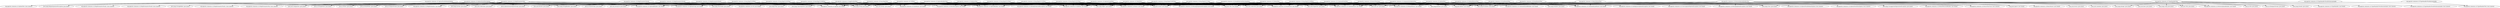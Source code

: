 digraph "test-classes" {
    // Path: java_projects/cleaned_final_projects_decomposed_tests/commons-cli/target/test-classes
   "org.apache.commons.cli.ApplicationTest"           -> "java.io.PrintWriter (java.base)";
   "org.apache.commons.cli.ApplicationTest"           -> "java.io.StringWriter (java.base)";
   "org.apache.commons.cli.ApplicationTest"           -> "java.io.Writer (java.base)";
   "org.apache.commons.cli.ApplicationTest"           -> "java.lang.Exception (java.base)";
   "org.apache.commons.cli.ApplicationTest"           -> "java.lang.Object (java.base)";
   "org.apache.commons.cli.ApplicationTest"           -> "java.lang.String (java.base)";
   "org.apache.commons.cli.ApplicationTest"           -> "java.lang.StringBuilder (java.base)";
   "org.apache.commons.cli.ApplicationTest"           -> "java.lang.System (java.base)";
   "org.apache.commons.cli.ApplicationTest"           -> "org.apache.commons.cli.CommandLine (not found)";
   "org.apache.commons.cli.ApplicationTest"           -> "org.apache.commons.cli.CommandLineParser (not found)";
   "org.apache.commons.cli.ApplicationTest"           -> "org.apache.commons.cli.GnuParser (not found)";
   "org.apache.commons.cli.ApplicationTest"           -> "org.apache.commons.cli.HelpFormatter (not found)";
   "org.apache.commons.cli.ApplicationTest"           -> "org.apache.commons.cli.Option (not found)";
   "org.apache.commons.cli.ApplicationTest"           -> "org.apache.commons.cli.Option$Builder (not found)";
   "org.apache.commons.cli.ApplicationTest"           -> "org.apache.commons.cli.OptionBuilder (not found)";
   "org.apache.commons.cli.ApplicationTest"           -> "org.apache.commons.cli.Options (not found)";
   "org.apache.commons.cli.ApplicationTest"           -> "org.apache.commons.cli.Parser (not found)";
   "org.apache.commons.cli.ApplicationTest"           -> "org.apache.commons.cli.PosixParser (not found)";
   "org.apache.commons.cli.ApplicationTest"           -> "org.junit.Assert (not found)";
   "org.apache.commons.cli.ApplicationTest"           -> "org.junit.Test (not found)";
   "org.apache.commons.cli.ArgumentIsOptionTest"      -> "java.lang.Exception (java.base)";
   "org.apache.commons.cli.ArgumentIsOptionTest"      -> "java.lang.Object (java.base)";
   "org.apache.commons.cli.ArgumentIsOptionTest"      -> "java.lang.String (java.base)";
   "org.apache.commons.cli.ArgumentIsOptionTest"      -> "org.apache.commons.cli.CommandLine (not found)";
   "org.apache.commons.cli.ArgumentIsOptionTest"      -> "org.apache.commons.cli.CommandLineParser (not found)";
   "org.apache.commons.cli.ArgumentIsOptionTest"      -> "org.apache.commons.cli.Options (not found)";
   "org.apache.commons.cli.ArgumentIsOptionTest"      -> "org.apache.commons.cli.PosixParser (not found)";
   "org.apache.commons.cli.ArgumentIsOptionTest"      -> "org.junit.Assert (not found)";
   "org.apache.commons.cli.ArgumentIsOptionTest"      -> "org.junit.Before (not found)";
   "org.apache.commons.cli.ArgumentIsOptionTest"      -> "org.junit.Test (not found)";
   "org.apache.commons.cli.BasicParserTest"           -> "java.lang.Exception (java.base)";
   "org.apache.commons.cli.BasicParserTest"           -> "org.apache.commons.cli.BasicParser (not found)";
   "org.apache.commons.cli.BasicParserTest"           -> "org.apache.commons.cli.CommandLineParser (not found)";
   "org.apache.commons.cli.BasicParserTest"           -> "org.apache.commons.cli.ParserTestCase (test-classes)";
   "org.apache.commons.cli.BasicParserTest"           -> "org.junit.Before (not found)";
   "org.apache.commons.cli.BasicParserTest"           -> "org.junit.Ignore (not found)";
   "org.apache.commons.cli.BasicParserTest"           -> "org.junit.Test (not found)";
   "org.apache.commons.cli.CommandLineTest"           -> "java.lang.Boolean (java.base)";
   "org.apache.commons.cli.CommandLineTest"           -> "java.lang.Class (java.base)";
   "org.apache.commons.cli.CommandLineTest"           -> "java.lang.Exception (java.base)";
   "org.apache.commons.cli.CommandLineTest"           -> "java.lang.Number (java.base)";
   "org.apache.commons.cli.CommandLineTest"           -> "java.lang.Object (java.base)";
   "org.apache.commons.cli.CommandLineTest"           -> "java.lang.String (java.base)";
   "org.apache.commons.cli.CommandLineTest"           -> "java.lang.StringBuilder (java.base)";
   "org.apache.commons.cli.CommandLineTest"           -> "java.util.List (java.base)";
   "org.apache.commons.cli.CommandLineTest"           -> "java.util.Properties (java.base)";
   "org.apache.commons.cli.CommandLineTest"           -> "org.apache.commons.cli.CommandLine (not found)";
   "org.apache.commons.cli.CommandLineTest"           -> "org.apache.commons.cli.CommandLine$Builder (not found)";
   "org.apache.commons.cli.CommandLineTest"           -> "org.apache.commons.cli.CommandLineParser (not found)";
   "org.apache.commons.cli.CommandLineTest"           -> "org.apache.commons.cli.DefaultParser (not found)";
   "org.apache.commons.cli.CommandLineTest"           -> "org.apache.commons.cli.GnuParser (not found)";
   "org.apache.commons.cli.CommandLineTest"           -> "org.apache.commons.cli.Option (not found)";
   "org.apache.commons.cli.CommandLineTest"           -> "org.apache.commons.cli.Option$Builder (not found)";
   "org.apache.commons.cli.CommandLineTest"           -> "org.apache.commons.cli.OptionBuilder (not found)";
   "org.apache.commons.cli.CommandLineTest"           -> "org.apache.commons.cli.Options (not found)";
   "org.apache.commons.cli.CommandLineTest"           -> "org.apache.commons.cli.Parser (not found)";
   "org.apache.commons.cli.CommandLineTest"           -> "org.junit.Assert (not found)";
   "org.apache.commons.cli.CommandLineTest"           -> "org.junit.Test (not found)";
   "org.apache.commons.cli.DefaultParserTest"         -> "java.lang.Boolean (java.base)";
   "org.apache.commons.cli.DefaultParserTest"         -> "java.lang.Class (java.base)";
   "org.apache.commons.cli.DefaultParserTest"         -> "java.lang.Exception (java.base)";
   "org.apache.commons.cli.DefaultParserTest"         -> "java.lang.Object (java.base)";
   "org.apache.commons.cli.DefaultParserTest"         -> "java.lang.String (java.base)";
   "org.apache.commons.cli.DefaultParserTest"         -> "org.apache.commons.cli.CommandLine (not found)";
   "org.apache.commons.cli.DefaultParserTest"         -> "org.apache.commons.cli.CommandLineParser (not found)";
   "org.apache.commons.cli.DefaultParserTest"         -> "org.apache.commons.cli.DefaultParser (not found)";
   "org.apache.commons.cli.DefaultParserTest"         -> "org.apache.commons.cli.DefaultParser$Builder (not found)";
   "org.apache.commons.cli.DefaultParserTest"         -> "org.apache.commons.cli.Options (not found)";
   "org.apache.commons.cli.DefaultParserTest"         -> "org.apache.commons.cli.ParserTestCase (test-classes)";
   "org.apache.commons.cli.DefaultParserTest"         -> "org.junit.Assert (not found)";
   "org.apache.commons.cli.DefaultParserTest"         -> "org.junit.Before (not found)";
   "org.apache.commons.cli.DefaultParserTest"         -> "org.junit.Test (not found)";
   "org.apache.commons.cli.DisablePartialMatchingTest" -> "java.lang.Boolean (java.base)";
   "org.apache.commons.cli.DisablePartialMatchingTest" -> "java.lang.Exception (java.base)";
   "org.apache.commons.cli.DisablePartialMatchingTest" -> "java.lang.Object (java.base)";
   "org.apache.commons.cli.DisablePartialMatchingTest" -> "java.lang.String (java.base)";
   "org.apache.commons.cli.DisablePartialMatchingTest" -> "org.apache.commons.cli.CommandLine (not found)";
   "org.apache.commons.cli.DisablePartialMatchingTest" -> "org.apache.commons.cli.CommandLineParser (not found)";
   "org.apache.commons.cli.DisablePartialMatchingTest" -> "org.apache.commons.cli.DefaultParser (not found)";
   "org.apache.commons.cli.DisablePartialMatchingTest" -> "org.apache.commons.cli.Option (not found)";
   "org.apache.commons.cli.DisablePartialMatchingTest" -> "org.apache.commons.cli.Option$Builder (not found)";
   "org.apache.commons.cli.DisablePartialMatchingTest" -> "org.apache.commons.cli.Options (not found)";
   "org.apache.commons.cli.DisablePartialMatchingTest" -> "org.junit.Assert (not found)";
   "org.apache.commons.cli.DisablePartialMatchingTest" -> "org.junit.Test (not found)";
   "org.apache.commons.cli.GnuParserTest"             -> "java.lang.Exception (java.base)";
   "org.apache.commons.cli.GnuParserTest"             -> "org.apache.commons.cli.CommandLineParser (not found)";
   "org.apache.commons.cli.GnuParserTest"             -> "org.apache.commons.cli.GnuParser (not found)";
   "org.apache.commons.cli.GnuParserTest"             -> "org.apache.commons.cli.ParserTestCase (test-classes)";
   "org.apache.commons.cli.GnuParserTest"             -> "org.junit.Before (not found)";
   "org.apache.commons.cli.GnuParserTest"             -> "org.junit.Ignore (not found)";
   "org.apache.commons.cli.GnuParserTest"             -> "org.junit.Test (not found)";
   "org.apache.commons.cli.HelpFormatterTest"         -> "java.io.ByteArrayOutputStream (java.base)";
   "org.apache.commons.cli.HelpFormatterTest"         -> "java.io.OutputStream (java.base)";
   "org.apache.commons.cli.HelpFormatterTest"         -> "java.io.PrintWriter (java.base)";
   "org.apache.commons.cli.HelpFormatterTest"         -> "java.io.StringWriter (java.base)";
   "org.apache.commons.cli.HelpFormatterTest"         -> "java.io.Writer (java.base)";
   "org.apache.commons.cli.HelpFormatterTest"         -> "java.lang.IllegalArgumentException (java.base)";
   "org.apache.commons.cli.HelpFormatterTest"         -> "java.lang.Object (java.base)";
   "org.apache.commons.cli.HelpFormatterTest"         -> "java.lang.String (java.base)";
   "org.apache.commons.cli.HelpFormatterTest"         -> "java.lang.StringBuffer (java.base)";
   "org.apache.commons.cli.HelpFormatterTest"         -> "java.lang.StringBuilder (java.base)";
   "org.apache.commons.cli.HelpFormatterTest"         -> "java.lang.System (java.base)";
   "org.apache.commons.cli.HelpFormatterTest"         -> "java.lang.Throwable (java.base)";
   "org.apache.commons.cli.HelpFormatterTest"         -> "java.util.Comparator (java.base)";
   "org.apache.commons.cli.HelpFormatterTest"         -> "org.apache.commons.cli.HelpFormatter (not found)";
   "org.apache.commons.cli.HelpFormatterTest"         -> "org.apache.commons.cli.HelpFormatterTest$1 (test-classes)";
   "org.apache.commons.cli.HelpFormatterTest"         -> "org.apache.commons.cli.HelpFormatterTest$2 (test-classes)";
   "org.apache.commons.cli.HelpFormatterTest"         -> "org.apache.commons.cli.HelpFormatterTest$3 (test-classes)";
   "org.apache.commons.cli.HelpFormatterTest"         -> "org.apache.commons.cli.Option (not found)";
   "org.apache.commons.cli.HelpFormatterTest"         -> "org.apache.commons.cli.Option$Builder (not found)";
   "org.apache.commons.cli.HelpFormatterTest"         -> "org.apache.commons.cli.OptionGroup (not found)";
   "org.apache.commons.cli.HelpFormatterTest"         -> "org.apache.commons.cli.Options (not found)";
   "org.apache.commons.cli.HelpFormatterTest"         -> "org.junit.Assert (not found)";
   "org.apache.commons.cli.HelpFormatterTest"         -> "org.junit.Test (not found)";
   "org.apache.commons.cli.HelpFormatterTest$1"       -> "java.lang.Object (java.base)";
   "org.apache.commons.cli.HelpFormatterTest$1"       -> "java.lang.String (java.base)";
   "org.apache.commons.cli.HelpFormatterTest$1"       -> "java.util.Comparator (java.base)";
   "org.apache.commons.cli.HelpFormatterTest$1"       -> "org.apache.commons.cli.HelpFormatterTest (test-classes)";
   "org.apache.commons.cli.HelpFormatterTest$1"       -> "org.apache.commons.cli.Option (not found)";
   "org.apache.commons.cli.HelpFormatterTest$2"       -> "java.lang.Object (java.base)";
   "org.apache.commons.cli.HelpFormatterTest$2"       -> "java.lang.String (java.base)";
   "org.apache.commons.cli.HelpFormatterTest$2"       -> "java.util.Comparator (java.base)";
   "org.apache.commons.cli.HelpFormatterTest$2"       -> "org.apache.commons.cli.HelpFormatterTest (test-classes)";
   "org.apache.commons.cli.HelpFormatterTest$2"       -> "org.apache.commons.cli.Option (not found)";
   "org.apache.commons.cli.HelpFormatterTest$3"       -> "java.lang.Object (java.base)";
   "org.apache.commons.cli.HelpFormatterTest$3"       -> "java.lang.String (java.base)";
   "org.apache.commons.cli.HelpFormatterTest$3"       -> "java.util.Comparator (java.base)";
   "org.apache.commons.cli.HelpFormatterTest$3"       -> "org.apache.commons.cli.HelpFormatterTest (test-classes)";
   "org.apache.commons.cli.HelpFormatterTest$3"       -> "org.apache.commons.cli.Option (not found)";
   "org.apache.commons.cli.OptionBuilderTest"         -> "java.lang.Class (java.base)";
   "org.apache.commons.cli.OptionBuilderTest"         -> "java.lang.Exception (java.base)";
   "org.apache.commons.cli.OptionBuilderTest"         -> "java.lang.Float (java.base)";
   "org.apache.commons.cli.OptionBuilderTest"         -> "java.lang.IllegalArgumentException (java.base)";
   "org.apache.commons.cli.OptionBuilderTest"         -> "java.lang.Object (java.base)";
   "org.apache.commons.cli.OptionBuilderTest"         -> "java.lang.String (java.base)";
   "org.apache.commons.cli.OptionBuilderTest"         -> "org.apache.commons.cli.Option (not found)";
   "org.apache.commons.cli.OptionBuilderTest"         -> "org.apache.commons.cli.OptionBuilder (not found)";
   "org.apache.commons.cli.OptionBuilderTest"         -> "org.junit.Assert (not found)";
   "org.apache.commons.cli.OptionBuilderTest"         -> "org.junit.Test (not found)";
   "org.apache.commons.cli.OptionGroupTest"           -> "java.lang.Exception (java.base)";
   "org.apache.commons.cli.OptionGroupTest"           -> "java.lang.Object (java.base)";
   "org.apache.commons.cli.OptionGroupTest"           -> "java.lang.String (java.base)";
   "org.apache.commons.cli.OptionGroupTest"           -> "java.util.Collection (java.base)";
   "org.apache.commons.cli.OptionGroupTest"           -> "java.util.List (java.base)";
   "org.apache.commons.cli.OptionGroupTest"           -> "java.util.Properties (java.base)";
   "org.apache.commons.cli.OptionGroupTest"           -> "org.apache.commons.cli.AlreadySelectedException (not found)";
   "org.apache.commons.cli.OptionGroupTest"           -> "org.apache.commons.cli.CommandLine (not found)";
   "org.apache.commons.cli.OptionGroupTest"           -> "org.apache.commons.cli.Option (not found)";
   "org.apache.commons.cli.OptionGroupTest"           -> "org.apache.commons.cli.Option$Builder (not found)";
   "org.apache.commons.cli.OptionGroupTest"           -> "org.apache.commons.cli.OptionBuilder (not found)";
   "org.apache.commons.cli.OptionGroupTest"           -> "org.apache.commons.cli.OptionGroup (not found)";
   "org.apache.commons.cli.OptionGroupTest"           -> "org.apache.commons.cli.Options (not found)";
   "org.apache.commons.cli.OptionGroupTest"           -> "org.apache.commons.cli.Parser (not found)";
   "org.apache.commons.cli.OptionGroupTest"           -> "org.apache.commons.cli.PosixParser (not found)";
   "org.apache.commons.cli.OptionGroupTest"           -> "org.junit.Assert (not found)";
   "org.apache.commons.cli.OptionGroupTest"           -> "org.junit.Before (not found)";
   "org.apache.commons.cli.OptionGroupTest"           -> "org.junit.Test (not found)";
   "org.apache.commons.cli.OptionTest"                -> "java.lang.Boolean (java.base)";
   "org.apache.commons.cli.OptionTest"                -> "java.lang.Class (java.base)";
   "org.apache.commons.cli.OptionTest"                -> "java.lang.Integer (java.base)";
   "org.apache.commons.cli.OptionTest"                -> "java.lang.Object (java.base)";
   "org.apache.commons.cli.OptionTest"                -> "java.lang.String (java.base)";
   "org.apache.commons.cli.OptionTest"                -> "java.util.List (java.base)";
   "org.apache.commons.cli.OptionTest"                -> "org.apache.commons.cli.Option (not found)";
   "org.apache.commons.cli.OptionTest"                -> "org.apache.commons.cli.Option$Builder (not found)";
   "org.apache.commons.cli.OptionTest"                -> "org.apache.commons.cli.OptionTest$DefaultOption (test-classes)";
   "org.apache.commons.cli.OptionTest"                -> "org.apache.commons.cli.OptionTest$TestOption (test-classes)";
   "org.apache.commons.cli.OptionTest"                -> "org.junit.Assert (not found)";
   "org.apache.commons.cli.OptionTest"                -> "org.junit.Test (not found)";
   "org.apache.commons.cli.OptionTest$DefaultOption"  -> "java.lang.IllegalArgumentException (java.base)";
   "org.apache.commons.cli.OptionTest$DefaultOption"  -> "java.lang.String (java.base)";
   "org.apache.commons.cli.OptionTest$DefaultOption"  -> "org.apache.commons.cli.Option (not found)";
   "org.apache.commons.cli.OptionTest$DefaultOption"  -> "org.apache.commons.cli.Option$Builder (not found)";
   "org.apache.commons.cli.OptionTest$DefaultOption"  -> "org.apache.commons.cli.OptionTest (test-classes)";
   "org.apache.commons.cli.OptionTest$TestOption"     -> "java.lang.IllegalArgumentException (java.base)";
   "org.apache.commons.cli.OptionTest$TestOption"     -> "java.lang.String (java.base)";
   "org.apache.commons.cli.OptionTest$TestOption"     -> "org.apache.commons.cli.Option (not found)";
   "org.apache.commons.cli.OptionTest$TestOption"     -> "org.apache.commons.cli.Option$Builder (not found)";
   "org.apache.commons.cli.OptionTest$TestOption"     -> "org.apache.commons.cli.OptionTest (test-classes)";
   "org.apache.commons.cli.OptionsTest"               -> "java.lang.CharSequence (java.base)";
   "org.apache.commons.cli.OptionsTest"               -> "java.lang.Object (java.base)";
   "org.apache.commons.cli.OptionsTest"               -> "java.lang.String (java.base)";
   "org.apache.commons.cli.OptionsTest"               -> "java.util.ArrayList (java.base)";
   "org.apache.commons.cli.OptionsTest"               -> "java.util.Collection (java.base)";
   "org.apache.commons.cli.OptionsTest"               -> "java.util.List (java.base)";
   "org.apache.commons.cli.OptionsTest"               -> "org.apache.commons.cli.CommandLine (not found)";
   "org.apache.commons.cli.OptionsTest"               -> "org.apache.commons.cli.MissingOptionException (not found)";
   "org.apache.commons.cli.OptionsTest"               -> "org.apache.commons.cli.Option (not found)";
   "org.apache.commons.cli.OptionsTest"               -> "org.apache.commons.cli.OptionBuilder (not found)";
   "org.apache.commons.cli.OptionsTest"               -> "org.apache.commons.cli.OptionGroup (not found)";
   "org.apache.commons.cli.OptionsTest"               -> "org.apache.commons.cli.Options (not found)";
   "org.apache.commons.cli.OptionsTest"               -> "org.apache.commons.cli.ParseException (not found)";
   "org.apache.commons.cli.OptionsTest"               -> "org.apache.commons.cli.PosixParser (not found)";
   "org.apache.commons.cli.OptionsTest"               -> "org.junit.Assert (not found)";
   "org.apache.commons.cli.OptionsTest"               -> "org.junit.Test (not found)";
   "org.apache.commons.cli.ParserTestCase"            -> "java.lang.Exception (java.base)";
   "org.apache.commons.cli.ParserTestCase"            -> "java.lang.Object (java.base)";
   "org.apache.commons.cli.ParserTestCase"            -> "java.lang.String (java.base)";
   "org.apache.commons.cli.ParserTestCase"            -> "java.lang.StringBuilder (java.base)";
   "org.apache.commons.cli.ParserTestCase"            -> "java.lang.UnsupportedOperationException (java.base)";
   "org.apache.commons.cli.ParserTestCase"            -> "java.util.Arrays (java.base)";
   "org.apache.commons.cli.ParserTestCase"            -> "java.util.Collection (java.base)";
   "org.apache.commons.cli.ParserTestCase"            -> "java.util.List (java.base)";
   "org.apache.commons.cli.ParserTestCase"            -> "java.util.Properties (java.base)";
   "org.apache.commons.cli.ParserTestCase"            -> "org.apache.commons.cli.AmbiguousOptionException (not found)";
   "org.apache.commons.cli.ParserTestCase"            -> "org.apache.commons.cli.CommandLine (not found)";
   "org.apache.commons.cli.ParserTestCase"            -> "org.apache.commons.cli.CommandLineParser (not found)";
   "org.apache.commons.cli.ParserTestCase"            -> "org.apache.commons.cli.DefaultParser (not found)";
   "org.apache.commons.cli.ParserTestCase"            -> "org.apache.commons.cli.MissingArgumentException (not found)";
   "org.apache.commons.cli.ParserTestCase"            -> "org.apache.commons.cli.MissingOptionException (not found)";
   "org.apache.commons.cli.ParserTestCase"            -> "org.apache.commons.cli.Option (not found)";
   "org.apache.commons.cli.ParserTestCase"            -> "org.apache.commons.cli.OptionBuilder (not found)";
   "org.apache.commons.cli.ParserTestCase"            -> "org.apache.commons.cli.OptionGroup (not found)";
   "org.apache.commons.cli.ParserTestCase"            -> "org.apache.commons.cli.Options (not found)";
   "org.apache.commons.cli.ParserTestCase"            -> "org.apache.commons.cli.ParseException (not found)";
   "org.apache.commons.cli.ParserTestCase"            -> "org.apache.commons.cli.Parser (not found)";
   "org.apache.commons.cli.ParserTestCase"            -> "org.apache.commons.cli.UnrecognizedOptionException (not found)";
   "org.apache.commons.cli.ParserTestCase"            -> "org.junit.Assert (not found)";
   "org.apache.commons.cli.ParserTestCase"            -> "org.junit.Before (not found)";
   "org.apache.commons.cli.ParserTestCase"            -> "org.junit.Test (not found)";
   "org.apache.commons.cli.PatternOptionBuilderTest"  -> "java.io.File (java.base)";
   "org.apache.commons.cli.PatternOptionBuilderTest"  -> "java.io.FileInputStream (java.base)";
   "org.apache.commons.cli.PatternOptionBuilderTest"  -> "java.lang.Class (java.base)";
   "org.apache.commons.cli.PatternOptionBuilderTest"  -> "java.lang.Double (java.base)";
   "org.apache.commons.cli.PatternOptionBuilderTest"  -> "java.lang.Exception (java.base)";
   "org.apache.commons.cli.PatternOptionBuilderTest"  -> "java.lang.Long (java.base)";
   "org.apache.commons.cli.PatternOptionBuilderTest"  -> "java.lang.Object (java.base)";
   "org.apache.commons.cli.PatternOptionBuilderTest"  -> "java.lang.String (java.base)";
   "org.apache.commons.cli.PatternOptionBuilderTest"  -> "java.lang.UnsupportedOperationException (java.base)";
   "org.apache.commons.cli.PatternOptionBuilderTest"  -> "java.net.URL (java.base)";
   "org.apache.commons.cli.PatternOptionBuilderTest"  -> "java.util.Calendar (java.base)";
   "org.apache.commons.cli.PatternOptionBuilderTest"  -> "java.util.Collection (java.base)";
   "org.apache.commons.cli.PatternOptionBuilderTest"  -> "java.util.Date (java.base)";
   "org.apache.commons.cli.PatternOptionBuilderTest"  -> "java.util.List (java.base)";
   "org.apache.commons.cli.PatternOptionBuilderTest"  -> "java.util.Vector (java.base)";
   "org.apache.commons.cli.PatternOptionBuilderTest"  -> "org.apache.commons.cli.CommandLine (not found)";
   "org.apache.commons.cli.PatternOptionBuilderTest"  -> "org.apache.commons.cli.CommandLineParser (not found)";
   "org.apache.commons.cli.PatternOptionBuilderTest"  -> "org.apache.commons.cli.MissingOptionException (not found)";
   "org.apache.commons.cli.PatternOptionBuilderTest"  -> "org.apache.commons.cli.Options (not found)";
   "org.apache.commons.cli.PatternOptionBuilderTest"  -> "org.apache.commons.cli.PatternOptionBuilder (not found)";
   "org.apache.commons.cli.PatternOptionBuilderTest"  -> "org.apache.commons.cli.PosixParser (not found)";
   "org.apache.commons.cli.PatternOptionBuilderTest"  -> "org.junit.Assert (not found)";
   "org.apache.commons.cli.PatternOptionBuilderTest"  -> "org.junit.Test (not found)";
   "org.apache.commons.cli.PosixParserTest"           -> "java.lang.Exception (java.base)";
   "org.apache.commons.cli.PosixParserTest"           -> "org.apache.commons.cli.CommandLineParser (not found)";
   "org.apache.commons.cli.PosixParserTest"           -> "org.apache.commons.cli.ParserTestCase (test-classes)";
   "org.apache.commons.cli.PosixParserTest"           -> "org.apache.commons.cli.PosixParser (not found)";
   "org.apache.commons.cli.PosixParserTest"           -> "org.junit.Before (not found)";
   "org.apache.commons.cli.PosixParserTest"           -> "org.junit.Ignore (not found)";
   "org.apache.commons.cli.PosixParserTest"           -> "org.junit.Test (not found)";
   "org.apache.commons.cli.TypeHandlerTest"           -> "java.io.File (java.base)";
   "org.apache.commons.cli.TypeHandlerTest"           -> "java.io.FileInputStream (java.base)";
   "org.apache.commons.cli.TypeHandlerTest"           -> "java.lang.Class (java.base)";
   "org.apache.commons.cli.TypeHandlerTest"           -> "java.lang.Double (java.base)";
   "org.apache.commons.cli.TypeHandlerTest"           -> "java.lang.Exception (java.base)";
   "org.apache.commons.cli.TypeHandlerTest"           -> "java.lang.Integer (java.base)";
   "org.apache.commons.cli.TypeHandlerTest"           -> "java.lang.Long (java.base)";
   "org.apache.commons.cli.TypeHandlerTest"           -> "java.lang.Object (java.base)";
   "org.apache.commons.cli.TypeHandlerTest"           -> "java.lang.String (java.base)";
   "org.apache.commons.cli.TypeHandlerTest"           -> "java.lang.Throwable (java.base)";
   "org.apache.commons.cli.TypeHandlerTest"           -> "java.net.URL (java.base)";
   "org.apache.commons.cli.TypeHandlerTest"           -> "org.apache.commons.cli.PatternOptionBuilder (not found)";
   "org.apache.commons.cli.TypeHandlerTest"           -> "org.apache.commons.cli.TypeHandler (not found)";
   "org.apache.commons.cli.TypeHandlerTest"           -> "org.apache.commons.cli.TypeHandlerTest$Instantiable (test-classes)";
   "org.apache.commons.cli.TypeHandlerTest"           -> "org.apache.commons.cli.TypeHandlerTest$NotInstantiable (test-classes)";
   "org.apache.commons.cli.TypeHandlerTest"           -> "org.junit.Assert (not found)";
   "org.apache.commons.cli.TypeHandlerTest"           -> "org.junit.Test (not found)";
   "org.apache.commons.cli.TypeHandlerTest$Instantiable" -> "java.lang.Object (java.base)";
   "org.apache.commons.cli.TypeHandlerTest$Instantiable" -> "org.apache.commons.cli.TypeHandlerTest (test-classes)";
   "org.apache.commons.cli.TypeHandlerTest$NotInstantiable" -> "java.lang.Object (java.base)";
   "org.apache.commons.cli.TypeHandlerTest$NotInstantiable" -> "org.apache.commons.cli.TypeHandlerTest (test-classes)";
   "org.apache.commons.cli.UtilTest"                  -> "java.lang.Object (java.base)";
   "org.apache.commons.cli.UtilTest"                  -> "java.lang.String (java.base)";
   "org.apache.commons.cli.UtilTest"                  -> "org.apache.commons.cli.Util (not found)";
   "org.apache.commons.cli.UtilTest"                  -> "org.junit.Assert (not found)";
   "org.apache.commons.cli.UtilTest"                  -> "org.junit.Test (not found)";
   "org.apache.commons.cli.ValueTest"                 -> "java.lang.Exception (java.base)";
   "org.apache.commons.cli.ValueTest"                 -> "java.lang.Object (java.base)";
   "org.apache.commons.cli.ValueTest"                 -> "java.lang.String (java.base)";
   "org.apache.commons.cli.ValueTest"                 -> "org.apache.commons.cli.CommandLine (not found)";
   "org.apache.commons.cli.ValueTest"                 -> "org.apache.commons.cli.Option (not found)";
   "org.apache.commons.cli.ValueTest"                 -> "org.apache.commons.cli.OptionBuilder (not found)";
   "org.apache.commons.cli.ValueTest"                 -> "org.apache.commons.cli.Options (not found)";
   "org.apache.commons.cli.ValueTest"                 -> "org.apache.commons.cli.Parser (not found)";
   "org.apache.commons.cli.ValueTest"                 -> "org.apache.commons.cli.PosixParser (not found)";
   "org.apache.commons.cli.ValueTest"                 -> "org.junit.Assert (not found)";
   "org.apache.commons.cli.ValueTest"                 -> "org.junit.Before (not found)";
   "org.apache.commons.cli.ValueTest"                 -> "org.junit.Test (not found)";
   "org.apache.commons.cli.ValuesTest"                -> "java.lang.Exception (java.base)";
   "org.apache.commons.cli.ValuesTest"                -> "java.lang.Object (java.base)";
   "org.apache.commons.cli.ValuesTest"                -> "java.lang.String (java.base)";
   "org.apache.commons.cli.ValuesTest"                -> "org.apache.commons.cli.CommandLine (not found)";
   "org.apache.commons.cli.ValuesTest"                -> "org.apache.commons.cli.CommandLineParser (not found)";
   "org.apache.commons.cli.ValuesTest"                -> "org.apache.commons.cli.Option (not found)";
   "org.apache.commons.cli.ValuesTest"                -> "org.apache.commons.cli.OptionBuilder (not found)";
   "org.apache.commons.cli.ValuesTest"                -> "org.apache.commons.cli.Options (not found)";
   "org.apache.commons.cli.ValuesTest"                -> "org.apache.commons.cli.PosixParser (not found)";
   "org.apache.commons.cli.ValuesTest"                -> "org.junit.Assert (not found)";
   "org.apache.commons.cli.ValuesTest"                -> "org.junit.Before (not found)";
   "org.apache.commons.cli.ValuesTest"                -> "org.junit.Test (not found)";
   "org.apache.commons.cli.bug.BugCLI133Test"         -> "java.lang.Object (java.base)";
   "org.apache.commons.cli.bug.BugCLI133Test"         -> "java.lang.String (java.base)";
   "org.apache.commons.cli.bug.BugCLI133Test"         -> "org.apache.commons.cli.CommandLine (not found)";
   "org.apache.commons.cli.bug.BugCLI133Test"         -> "org.apache.commons.cli.Option (not found)";
   "org.apache.commons.cli.bug.BugCLI133Test"         -> "org.apache.commons.cli.Options (not found)";
   "org.apache.commons.cli.bug.BugCLI133Test"         -> "org.apache.commons.cli.ParseException (not found)";
   "org.apache.commons.cli.bug.BugCLI133Test"         -> "org.apache.commons.cli.PosixParser (not found)";
   "org.apache.commons.cli.bug.BugCLI133Test"         -> "org.junit.Assert (not found)";
   "org.apache.commons.cli.bug.BugCLI133Test"         -> "org.junit.Test (not found)";
   "org.apache.commons.cli.bug.BugCLI13Test"          -> "java.lang.Object (java.base)";
   "org.apache.commons.cli.bug.BugCLI13Test"          -> "java.lang.String (java.base)";
   "org.apache.commons.cli.bug.BugCLI13Test"          -> "org.apache.commons.cli.CommandLine (not found)";
   "org.apache.commons.cli.bug.BugCLI13Test"          -> "org.apache.commons.cli.Option (not found)";
   "org.apache.commons.cli.bug.BugCLI13Test"          -> "org.apache.commons.cli.OptionBuilder (not found)";
   "org.apache.commons.cli.bug.BugCLI13Test"          -> "org.apache.commons.cli.Options (not found)";
   "org.apache.commons.cli.bug.BugCLI13Test"          -> "org.apache.commons.cli.ParseException (not found)";
   "org.apache.commons.cli.bug.BugCLI13Test"          -> "org.apache.commons.cli.PosixParser (not found)";
   "org.apache.commons.cli.bug.BugCLI13Test"          -> "org.junit.Assert (not found)";
   "org.apache.commons.cli.bug.BugCLI13Test"          -> "org.junit.Test (not found)";
   "org.apache.commons.cli.bug.BugCLI148Test"         -> "java.lang.Exception (java.base)";
   "org.apache.commons.cli.bug.BugCLI148Test"         -> "java.lang.Object (java.base)";
   "org.apache.commons.cli.bug.BugCLI148Test"         -> "java.lang.String (java.base)";
   "org.apache.commons.cli.bug.BugCLI148Test"         -> "org.apache.commons.cli.CommandLine (not found)";
   "org.apache.commons.cli.bug.BugCLI148Test"         -> "org.apache.commons.cli.CommandLineParser (not found)";
   "org.apache.commons.cli.bug.BugCLI148Test"         -> "org.apache.commons.cli.Option (not found)";
   "org.apache.commons.cli.bug.BugCLI148Test"         -> "org.apache.commons.cli.OptionBuilder (not found)";
   "org.apache.commons.cli.bug.BugCLI148Test"         -> "org.apache.commons.cli.Options (not found)";
   "org.apache.commons.cli.bug.BugCLI148Test"         -> "org.apache.commons.cli.PosixParser (not found)";
   "org.apache.commons.cli.bug.BugCLI148Test"         -> "org.junit.Assert (not found)";
   "org.apache.commons.cli.bug.BugCLI148Test"         -> "org.junit.Before (not found)";
   "org.apache.commons.cli.bug.BugCLI148Test"         -> "org.junit.Test (not found)";
   "org.apache.commons.cli.bug.BugCLI162Test"         -> "java.io.PrintWriter (java.base)";
   "org.apache.commons.cli.bug.BugCLI162Test"         -> "java.io.StringWriter (java.base)";
   "org.apache.commons.cli.bug.BugCLI162Test"         -> "java.io.Writer (java.base)";
   "org.apache.commons.cli.bug.BugCLI162Test"         -> "java.lang.Class (java.base)";
   "org.apache.commons.cli.bug.BugCLI162Test"         -> "java.lang.Object (java.base)";
   "org.apache.commons.cli.bug.BugCLI162Test"         -> "java.lang.String (java.base)";
   "org.apache.commons.cli.bug.BugCLI162Test"         -> "java.lang.StringBuilder (java.base)";
   "org.apache.commons.cli.bug.BugCLI162Test"         -> "java.lang.System (java.base)";
   "org.apache.commons.cli.bug.BugCLI162Test"         -> "org.apache.commons.cli.HelpFormatter (not found)";
   "org.apache.commons.cli.bug.BugCLI162Test"         -> "org.apache.commons.cli.Options (not found)";
   "org.apache.commons.cli.bug.BugCLI162Test"         -> "org.junit.Assert (not found)";
   "org.apache.commons.cli.bug.BugCLI162Test"         -> "org.junit.Before (not found)";
   "org.apache.commons.cli.bug.BugCLI162Test"         -> "org.junit.Test (not found)";
   "org.apache.commons.cli.bug.BugCLI18Test"          -> "java.io.PrintWriter (java.base)";
   "org.apache.commons.cli.bug.BugCLI18Test"          -> "java.io.StringWriter (java.base)";
   "org.apache.commons.cli.bug.BugCLI18Test"          -> "java.io.Writer (java.base)";
   "org.apache.commons.cli.bug.BugCLI18Test"          -> "java.lang.Object (java.base)";
   "org.apache.commons.cli.bug.BugCLI18Test"          -> "java.lang.String (java.base)";
   "org.apache.commons.cli.bug.BugCLI18Test"          -> "org.apache.commons.cli.HelpFormatter (not found)";
   "org.apache.commons.cli.bug.BugCLI18Test"          -> "org.apache.commons.cli.Option (not found)";
   "org.apache.commons.cli.bug.BugCLI18Test"          -> "org.apache.commons.cli.Option$Builder (not found)";
   "org.apache.commons.cli.bug.BugCLI18Test"          -> "org.apache.commons.cli.Options (not found)";
   "org.apache.commons.cli.bug.BugCLI18Test"          -> "org.junit.Test (not found)";
   "org.apache.commons.cli.bug.BugCLI252Test"         -> "java.lang.Boolean (java.base)";
   "org.apache.commons.cli.bug.BugCLI252Test"         -> "java.lang.Object (java.base)";
   "org.apache.commons.cli.bug.BugCLI252Test"         -> "java.lang.String (java.base)";
   "org.apache.commons.cli.bug.BugCLI252Test"         -> "org.apache.commons.cli.CommandLine (not found)";
   "org.apache.commons.cli.bug.BugCLI252Test"         -> "org.apache.commons.cli.DefaultParser (not found)";
   "org.apache.commons.cli.bug.BugCLI252Test"         -> "org.apache.commons.cli.Option (not found)";
   "org.apache.commons.cli.bug.BugCLI252Test"         -> "org.apache.commons.cli.Option$Builder (not found)";
   "org.apache.commons.cli.bug.BugCLI252Test"         -> "org.apache.commons.cli.Options (not found)";
   "org.apache.commons.cli.bug.BugCLI252Test"         -> "org.apache.commons.cli.ParseException (not found)";
   "org.apache.commons.cli.bug.BugCLI252Test"         -> "org.junit.Test (not found)";
   "org.apache.commons.cli.bug.BugCLI265Test"         -> "java.lang.Boolean (java.base)";
   "org.apache.commons.cli.bug.BugCLI265Test"         -> "java.lang.Exception (java.base)";
   "org.apache.commons.cli.bug.BugCLI265Test"         -> "java.lang.Object (java.base)";
   "org.apache.commons.cli.bug.BugCLI265Test"         -> "java.lang.String (java.base)";
   "org.apache.commons.cli.bug.BugCLI265Test"         -> "org.apache.commons.cli.CommandLine (not found)";
   "org.apache.commons.cli.bug.BugCLI265Test"         -> "org.apache.commons.cli.DefaultParser (not found)";
   "org.apache.commons.cli.bug.BugCLI265Test"         -> "org.apache.commons.cli.Option (not found)";
   "org.apache.commons.cli.bug.BugCLI265Test"         -> "org.apache.commons.cli.Option$Builder (not found)";
   "org.apache.commons.cli.bug.BugCLI265Test"         -> "org.apache.commons.cli.Options (not found)";
   "org.apache.commons.cli.bug.BugCLI265Test"         -> "org.junit.Assert (not found)";
   "org.apache.commons.cli.bug.BugCLI265Test"         -> "org.junit.Before (not found)";
   "org.apache.commons.cli.bug.BugCLI265Test"         -> "org.junit.Test (not found)";
   "org.apache.commons.cli.bug.BugCLI266Test"         -> "java.lang.Object (java.base)";
   "org.apache.commons.cli.bug.BugCLI266Test"         -> "java.lang.String (java.base)";
   "org.apache.commons.cli.bug.BugCLI266Test"         -> "java.util.ArrayList (java.base)";
   "org.apache.commons.cli.bug.BugCLI266Test"         -> "java.util.Arrays (java.base)";
   "org.apache.commons.cli.bug.BugCLI266Test"         -> "java.util.Collection (java.base)";
   "org.apache.commons.cli.bug.BugCLI266Test"         -> "java.util.Collections (java.base)";
   "org.apache.commons.cli.bug.BugCLI266Test"         -> "java.util.Comparator (java.base)";
   "org.apache.commons.cli.bug.BugCLI266Test"         -> "java.util.Iterator (java.base)";
   "org.apache.commons.cli.bug.BugCLI266Test"         -> "java.util.List (java.base)";
   "org.apache.commons.cli.bug.BugCLI266Test"         -> "org.apache.commons.cli.HelpFormatter (not found)";
   "org.apache.commons.cli.bug.BugCLI266Test"         -> "org.apache.commons.cli.Option (not found)";
   "org.apache.commons.cli.bug.BugCLI266Test"         -> "org.apache.commons.cli.Option$Builder (not found)";
   "org.apache.commons.cli.bug.BugCLI266Test"         -> "org.apache.commons.cli.OptionGroup (not found)";
   "org.apache.commons.cli.bug.BugCLI266Test"         -> "org.apache.commons.cli.Options (not found)";
   "org.apache.commons.cli.bug.BugCLI266Test"         -> "org.junit.Assert (not found)";
   "org.apache.commons.cli.bug.BugCLI266Test"         -> "org.junit.Test (not found)";
   "org.apache.commons.cli.bug.BugCLI71Test"          -> "java.lang.Exception (java.base)";
   "org.apache.commons.cli.bug.BugCLI71Test"          -> "java.lang.Object (java.base)";
   "org.apache.commons.cli.bug.BugCLI71Test"          -> "java.lang.String (java.base)";
   "org.apache.commons.cli.bug.BugCLI71Test"          -> "org.apache.commons.cli.CommandLine (not found)";
   "org.apache.commons.cli.bug.BugCLI71Test"          -> "org.apache.commons.cli.CommandLineParser (not found)";
   "org.apache.commons.cli.bug.BugCLI71Test"          -> "org.apache.commons.cli.MissingArgumentException (not found)";
   "org.apache.commons.cli.bug.BugCLI71Test"          -> "org.apache.commons.cli.Option (not found)";
   "org.apache.commons.cli.bug.BugCLI71Test"          -> "org.apache.commons.cli.Option$Builder (not found)";
   "org.apache.commons.cli.bug.BugCLI71Test"          -> "org.apache.commons.cli.Options (not found)";
   "org.apache.commons.cli.bug.BugCLI71Test"          -> "org.apache.commons.cli.PosixParser (not found)";
   "org.apache.commons.cli.bug.BugCLI71Test"          -> "org.junit.Assert (not found)";
   "org.apache.commons.cli.bug.BugCLI71Test"          -> "org.junit.Before (not found)";
   "org.apache.commons.cli.bug.BugCLI71Test"          -> "org.junit.Test (not found)";
   "org.apache.commons.cli.bug.BugsTest"              -> "java.io.ByteArrayOutputStream (java.base)";
   "org.apache.commons.cli.bug.BugsTest"              -> "java.io.OutputStream (java.base)";
   "org.apache.commons.cli.bug.BugsTest"              -> "java.io.PrintStream (java.base)";
   "org.apache.commons.cli.bug.BugsTest"              -> "java.lang.Exception (java.base)";
   "org.apache.commons.cli.bug.BugsTest"              -> "java.lang.Object (java.base)";
   "org.apache.commons.cli.bug.BugsTest"              -> "java.lang.String (java.base)";
   "org.apache.commons.cli.bug.BugsTest"              -> "java.lang.StringBuilder (java.base)";
   "org.apache.commons.cli.bug.BugsTest"              -> "java.lang.System (java.base)";
   "org.apache.commons.cli.bug.BugsTest"              -> "java.lang.Throwable (java.base)";
   "org.apache.commons.cli.bug.BugsTest"              -> "java.util.Iterator (java.base)";
   "org.apache.commons.cli.bug.BugsTest"              -> "java.util.Properties (java.base)";
   "org.apache.commons.cli.bug.BugsTest"              -> "org.apache.commons.cli.CommandLine (not found)";
   "org.apache.commons.cli.bug.BugsTest"              -> "org.apache.commons.cli.CommandLineParser (not found)";
   "org.apache.commons.cli.bug.BugsTest"              -> "org.apache.commons.cli.GnuParser (not found)";
   "org.apache.commons.cli.bug.BugsTest"              -> "org.apache.commons.cli.HelpFormatter (not found)";
   "org.apache.commons.cli.bug.BugsTest"              -> "org.apache.commons.cli.MissingArgumentException (not found)";
   "org.apache.commons.cli.bug.BugsTest"              -> "org.apache.commons.cli.Option (not found)";
   "org.apache.commons.cli.bug.BugsTest"              -> "org.apache.commons.cli.Option$Builder (not found)";
   "org.apache.commons.cli.bug.BugsTest"              -> "org.apache.commons.cli.OptionBuilder (not found)";
   "org.apache.commons.cli.bug.BugsTest"              -> "org.apache.commons.cli.OptionGroup (not found)";
   "org.apache.commons.cli.bug.BugsTest"              -> "org.apache.commons.cli.Options (not found)";
   "org.apache.commons.cli.bug.BugsTest"              -> "org.apache.commons.cli.ParseException (not found)";
   "org.apache.commons.cli.bug.BugsTest"              -> "org.apache.commons.cli.Parser (not found)";
   "org.apache.commons.cli.bug.BugsTest"              -> "org.apache.commons.cli.PosixParser (not found)";
   "org.apache.commons.cli.bug.BugsTest"              -> "org.junit.Assert (not found)";
   "org.apache.commons.cli.bug.BugsTest"              -> "org.junit.Test (not found)";
}
